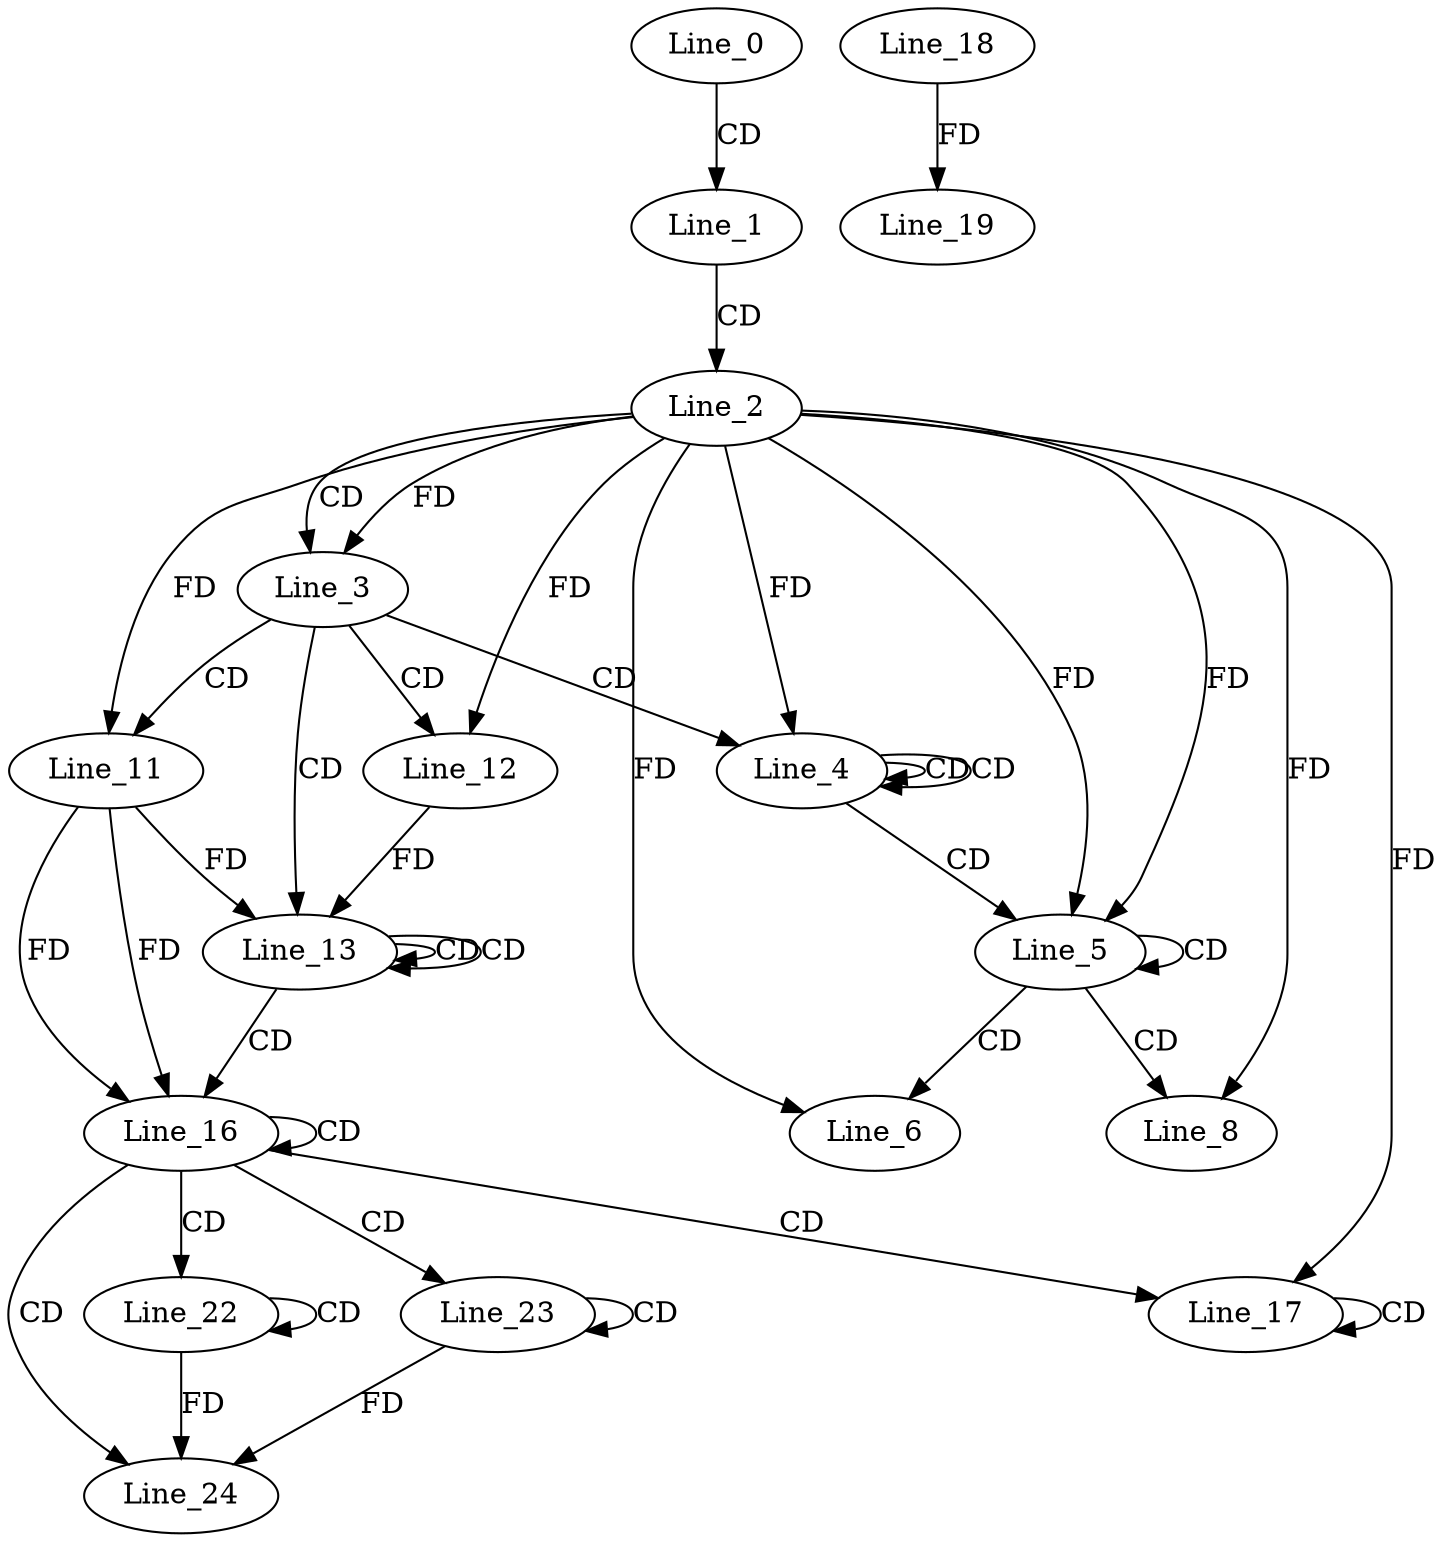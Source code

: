 digraph G {
  Line_0;
  Line_1;
  Line_2;
  Line_3;
  Line_3;
  Line_4;
  Line_4;
  Line_4;
  Line_5;
  Line_5;
  Line_6;
  Line_8;
  Line_11;
  Line_11;
  Line_12;
  Line_12;
  Line_13;
  Line_13;
  Line_13;
  Line_16;
  Line_16;
  Line_17;
  Line_17;
  Line_18;
  Line_19;
  Line_19;
  Line_22;
  Line_22;
  Line_23;
  Line_23;
  Line_24;
  Line_24;
  Line_0 -> Line_1 [ label="CD" ];
  Line_1 -> Line_2 [ label="CD" ];
  Line_2 -> Line_3 [ label="CD" ];
  Line_2 -> Line_3 [ label="FD" ];
  Line_3 -> Line_4 [ label="CD" ];
  Line_4 -> Line_4 [ label="CD" ];
  Line_4 -> Line_4 [ label="CD" ];
  Line_2 -> Line_4 [ label="FD" ];
  Line_4 -> Line_5 [ label="CD" ];
  Line_2 -> Line_5 [ label="FD" ];
  Line_5 -> Line_5 [ label="CD" ];
  Line_2 -> Line_5 [ label="FD" ];
  Line_5 -> Line_6 [ label="CD" ];
  Line_2 -> Line_6 [ label="FD" ];
  Line_5 -> Line_8 [ label="CD" ];
  Line_2 -> Line_8 [ label="FD" ];
  Line_3 -> Line_11 [ label="CD" ];
  Line_2 -> Line_11 [ label="FD" ];
  Line_3 -> Line_12 [ label="CD" ];
  Line_2 -> Line_12 [ label="FD" ];
  Line_3 -> Line_13 [ label="CD" ];
  Line_13 -> Line_13 [ label="CD" ];
  Line_13 -> Line_13 [ label="CD" ];
  Line_11 -> Line_13 [ label="FD" ];
  Line_12 -> Line_13 [ label="FD" ];
  Line_13 -> Line_16 [ label="CD" ];
  Line_11 -> Line_16 [ label="FD" ];
  Line_16 -> Line_16 [ label="CD" ];
  Line_11 -> Line_16 [ label="FD" ];
  Line_16 -> Line_17 [ label="CD" ];
  Line_17 -> Line_17 [ label="CD" ];
  Line_2 -> Line_17 [ label="FD" ];
  Line_18 -> Line_19 [ label="FD" ];
  Line_16 -> Line_22 [ label="CD" ];
  Line_22 -> Line_22 [ label="CD" ];
  Line_16 -> Line_23 [ label="CD" ];
  Line_23 -> Line_23 [ label="CD" ];
  Line_16 -> Line_24 [ label="CD" ];
  Line_22 -> Line_24 [ label="FD" ];
  Line_23 -> Line_24 [ label="FD" ];
}
